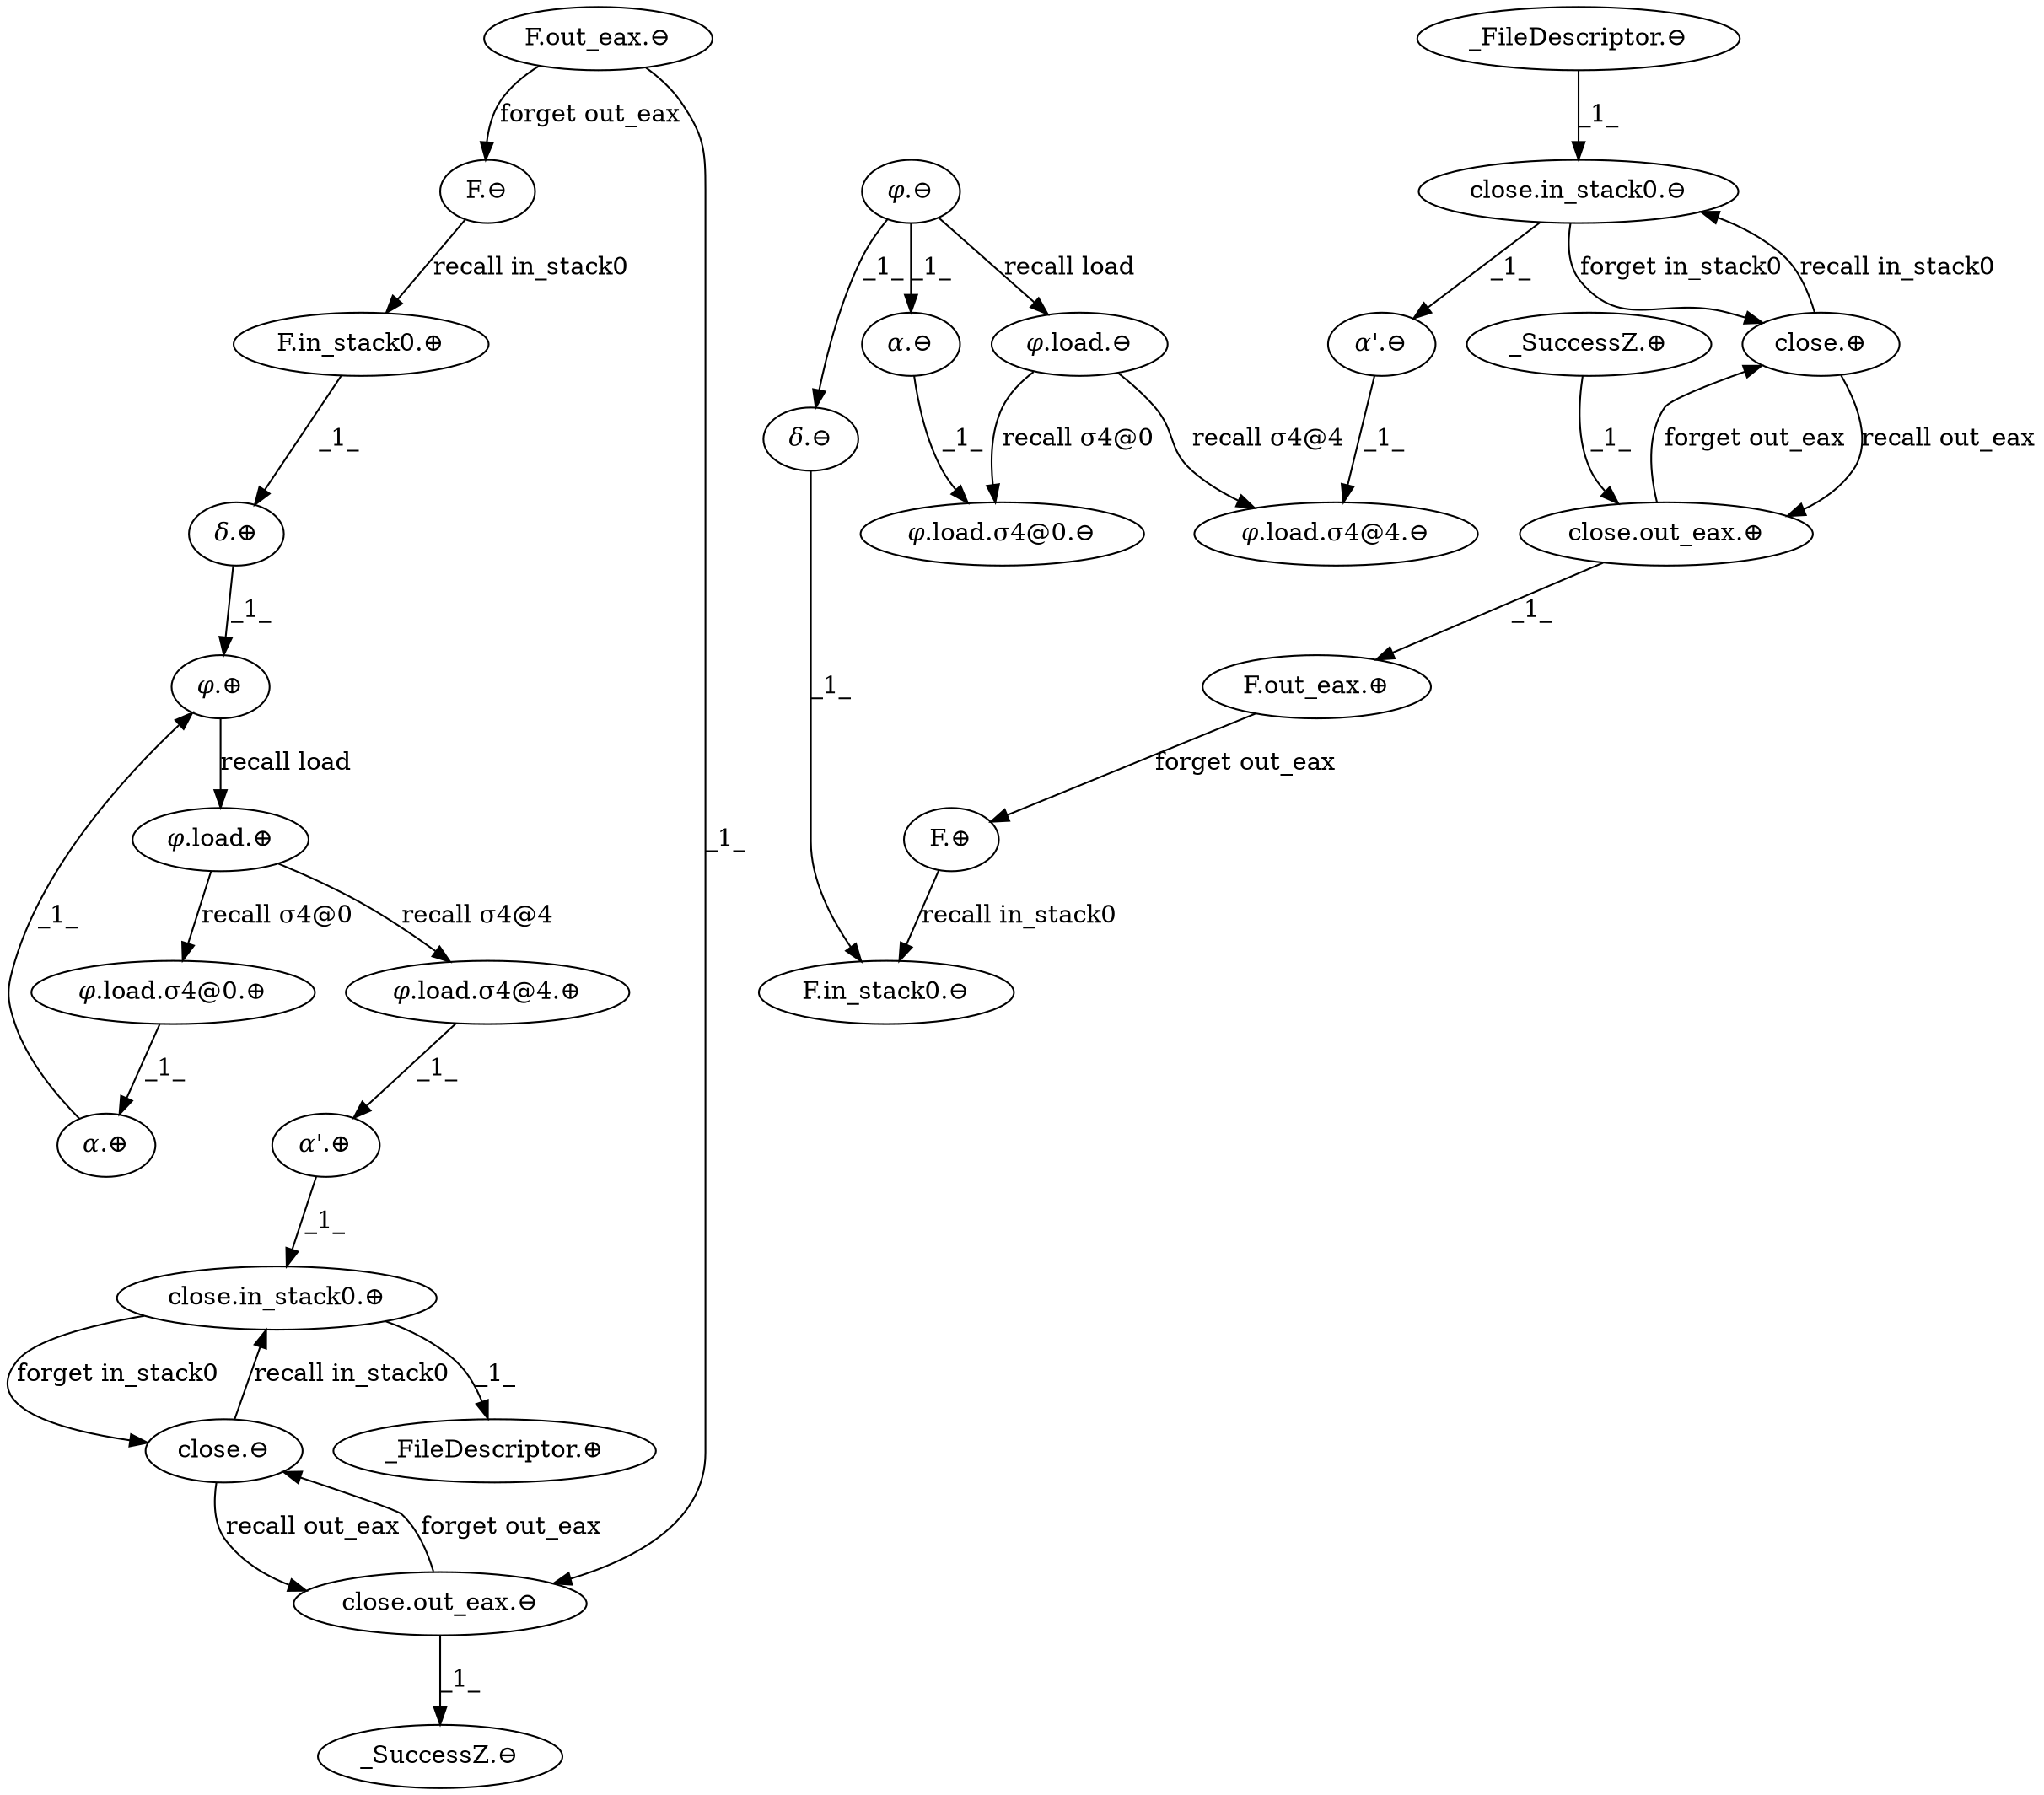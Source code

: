 digraph {
    0 [ label = "F.in_stack0.⊕" ]
    1 [ label = "𝛿.⊕" ]
    2 [ label = "F.⊖" ]
    3 [ label = "F.in_stack0.⊖" ]
    4 [ label = "𝛿.⊖" ]
    5 [ label = "F.⊕" ]
    6 [ label = "𝛼.⊕" ]
    7 [ label = "𝜑.⊕" ]
    8 [ label = "𝛼.⊖" ]
    9 [ label = "𝜑.⊖" ]
    10 [ label = "𝜑.load.σ4@0.⊕" ]
    11 [ label = "𝜑.load.⊕" ]
    12 [ label = "𝜑.load.σ4@0.⊖" ]
    13 [ label = "𝜑.load.⊖" ]
    14 [ label = "𝜑.load.σ4@4.⊕" ]
    15 [ label = "𝛼'.⊕" ]
    16 [ label = "𝜑.load.σ4@4.⊖" ]
    17 [ label = "𝛼'.⊖" ]
    18 [ label = "close.in_stack0.⊕" ]
    19 [ label = "close.⊖" ]
    20 [ label = "close.in_stack0.⊖" ]
    21 [ label = "close.⊕" ]
    22 [ label = "close.out_eax.⊕" ]
    23 [ label = "F.out_eax.⊕" ]
    24 [ label = "close.out_eax.⊖" ]
    25 [ label = "F.out_eax.⊖" ]
    26 [ label = "_FileDescriptor.⊕" ]
    27 [ label = "_FileDescriptor.⊖" ]
    28 [ label = "_SuccessZ.⊕" ]
    29 [ label = "_SuccessZ.⊖" ]
    0 -> 1 [ label = "_1_" ]
    2 -> 0 [ label = "recall in_stack0" ]
    4 -> 3 [ label = "_1_" ]
    5 -> 3 [ label = "recall in_stack0" ]
    6 -> 7 [ label = "_1_" ]
    9 -> 8 [ label = "_1_" ]
    1 -> 7 [ label = "_1_" ]
    9 -> 4 [ label = "_1_" ]
    10 -> 6 [ label = "_1_" ]
    11 -> 10 [ label = "recall σ4@0" ]
    7 -> 11 [ label = "recall load" ]
    8 -> 12 [ label = "_1_" ]
    13 -> 12 [ label = "recall σ4@0" ]
    9 -> 13 [ label = "recall load" ]
    14 -> 15 [ label = "_1_" ]
    11 -> 14 [ label = "recall σ4@4" ]
    17 -> 16 [ label = "_1_" ]
    13 -> 16 [ label = "recall σ4@4" ]
    15 -> 18 [ label = "_1_" ]
    18 -> 19 [ label = "forget in_stack0" ]
    20 -> 17 [ label = "_1_" ]
    20 -> 21 [ label = "forget in_stack0" ]
    22 -> 23 [ label = "_1_" ]
    21 -> 22 [ label = "recall out_eax" ]
    23 -> 5 [ label = "forget out_eax" ]
    25 -> 24 [ label = "_1_" ]
    19 -> 24 [ label = "recall out_eax" ]
    25 -> 2 [ label = "forget out_eax" ]
    18 -> 26 [ label = "_1_" ]
    19 -> 18 [ label = "recall in_stack0" ]
    27 -> 20 [ label = "_1_" ]
    21 -> 20 [ label = "recall in_stack0" ]
    28 -> 22 [ label = "_1_" ]
    22 -> 21 [ label = "forget out_eax" ]
    24 -> 29 [ label = "_1_" ]
    24 -> 19 [ label = "forget out_eax" ]
}
